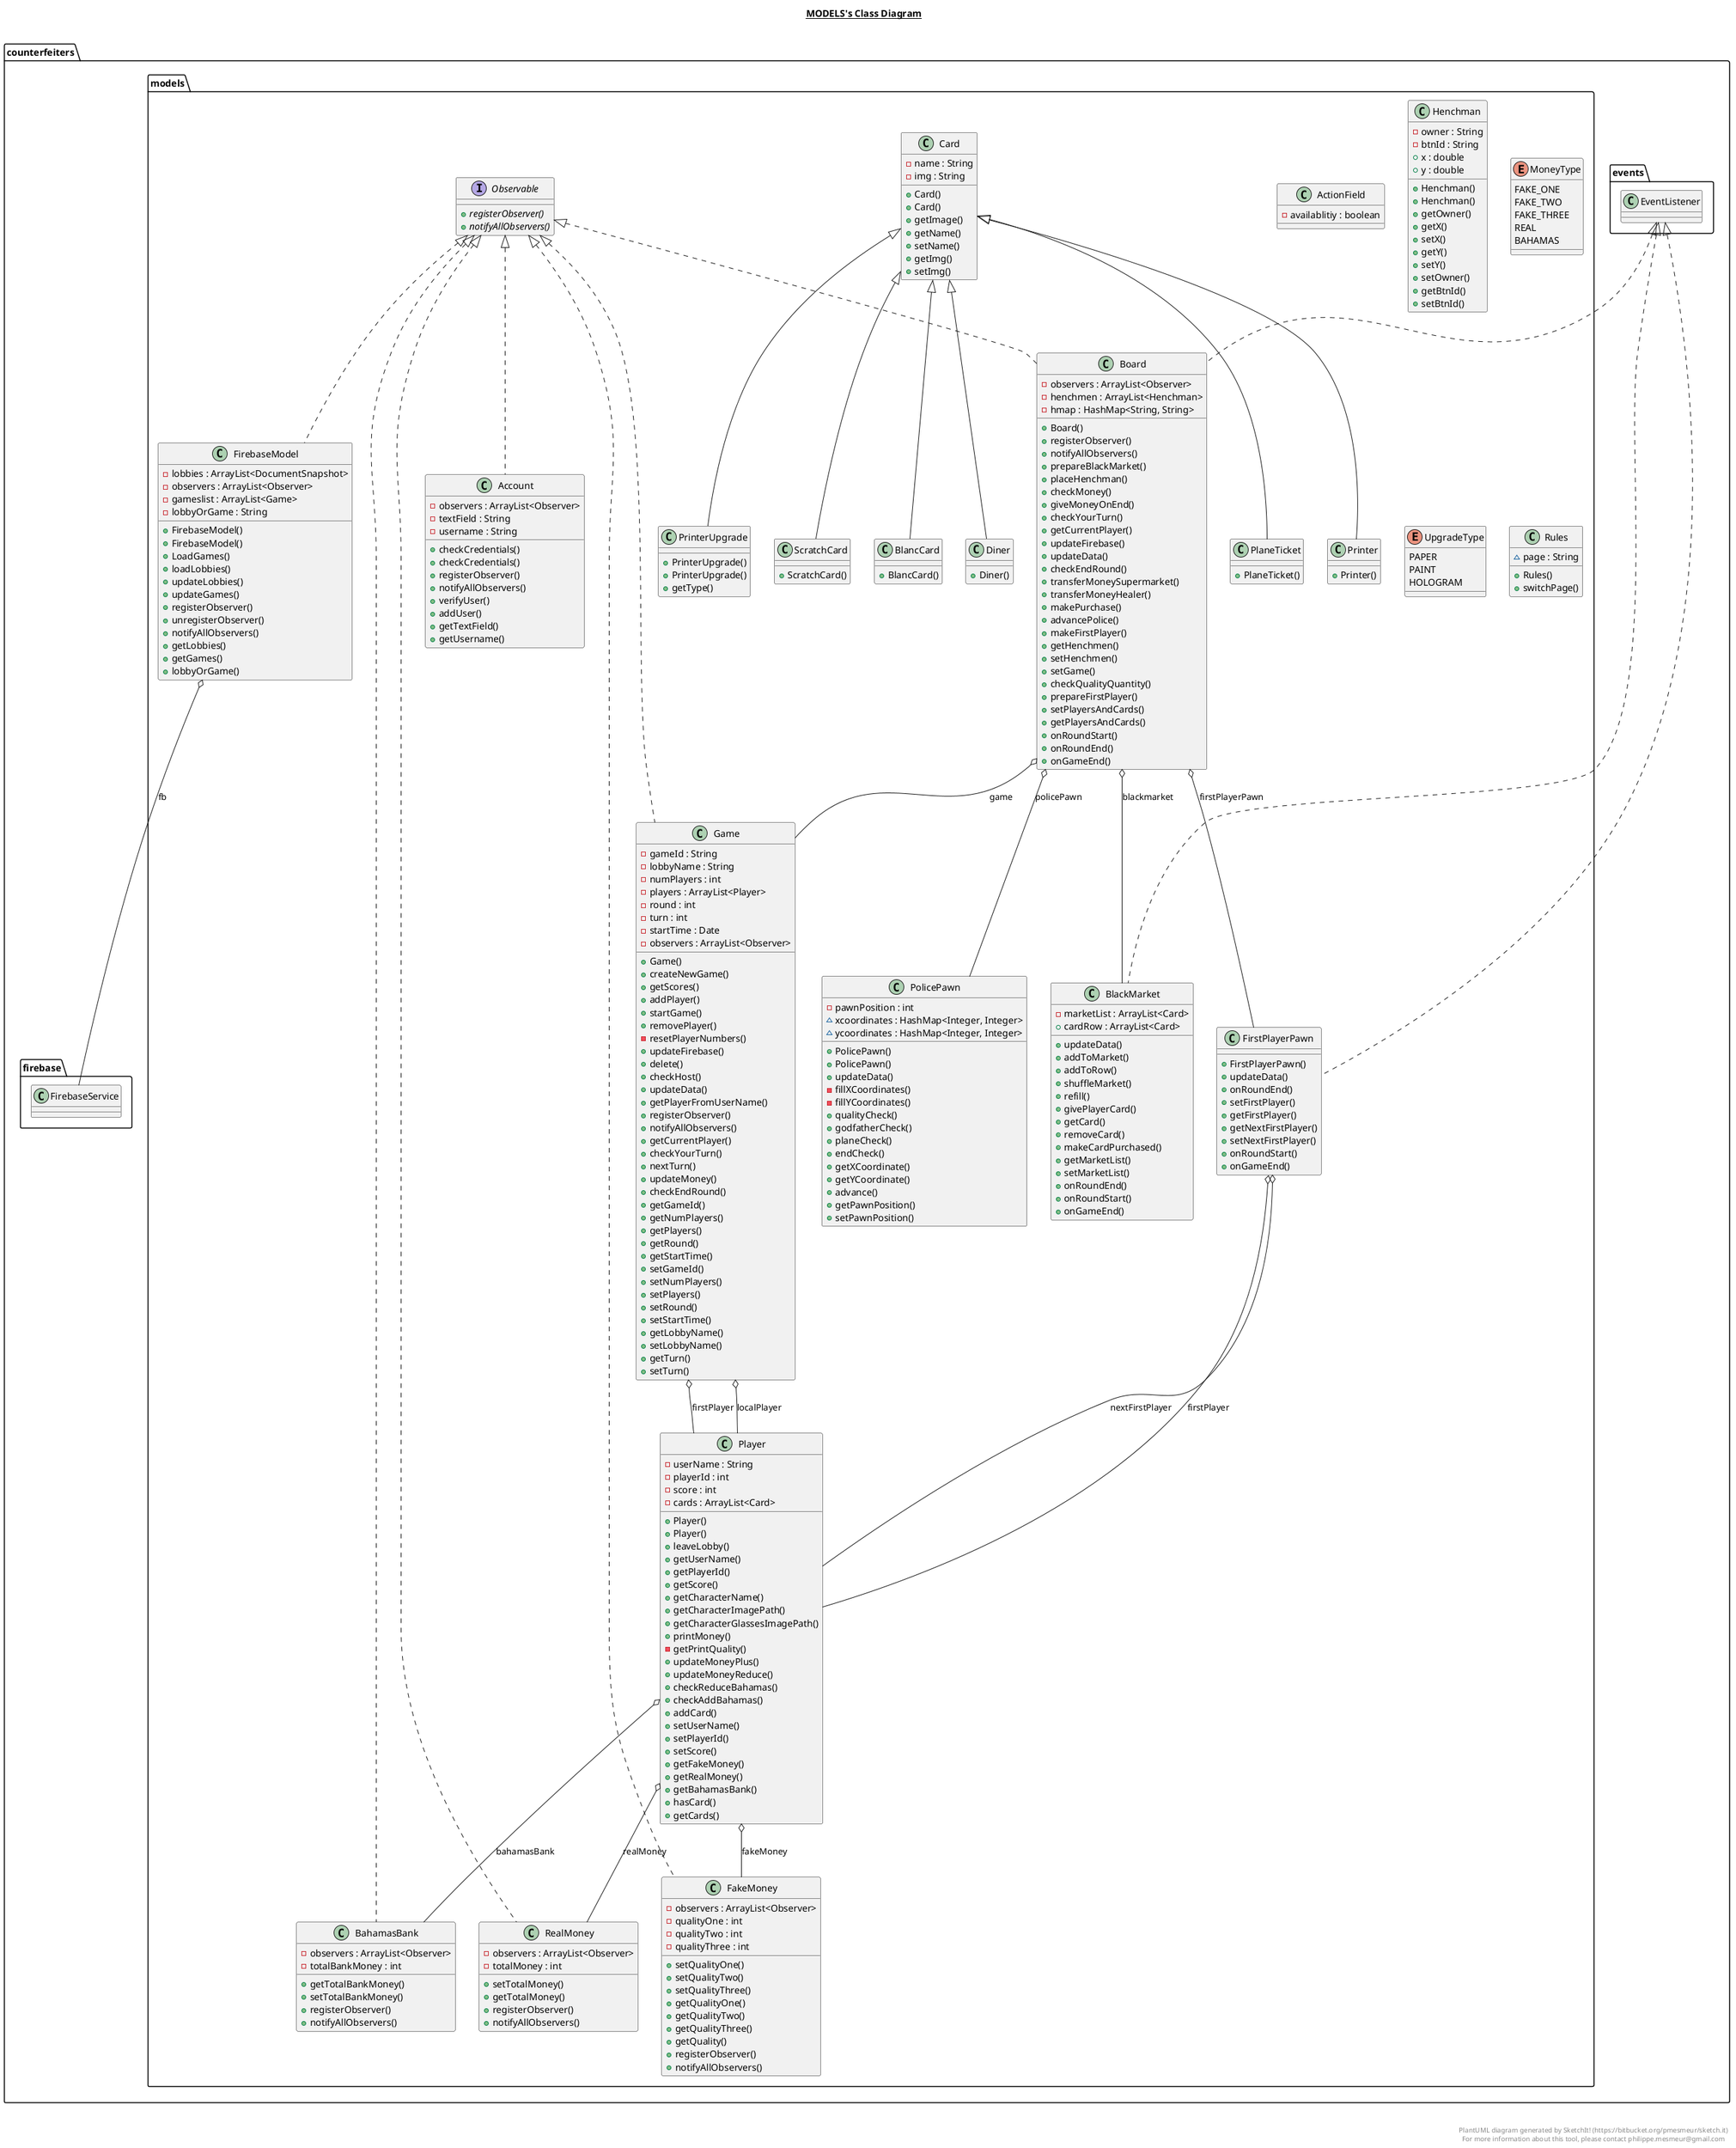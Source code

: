@startuml

title __MODELS's Class Diagram__\n

  namespace counterfeiters {
    namespace models {
      class counterfeiters.models.Account {
          - observers : ArrayList<Observer>
          - textField : String
          - username : String
          + checkCredentials()
          + checkCredentials()
          + registerObserver()
          + notifyAllObservers()
          + verifyUser()
          + addUser()
          + getTextField()
          + getUsername()
      }
    }
  }
  

  namespace counterfeiters {
    namespace models {
      class counterfeiters.models.ActionField {
          - availablitiy : boolean
      }
    }
  }
  

  namespace counterfeiters {
    namespace models {
      class counterfeiters.models.BahamasBank {
          - observers : ArrayList<Observer>
          - totalBankMoney : int
          + getTotalBankMoney()
          + setTotalBankMoney()
          + registerObserver()
          + notifyAllObservers()
      }
    }
  }
  

  namespace counterfeiters {
    namespace models {
      class counterfeiters.models.BlackMarket {
          - marketList : ArrayList<Card>
          + cardRow : ArrayList<Card>
          + updateData()
          + addToMarket()
          + addToRow()
          + shuffleMarket()
          + refill()
          + givePlayerCard()
          + getCard()
          + removeCard()
          + makeCardPurchased()
          + getMarketList()
          + setMarketList()
          + onRoundEnd()
          + onRoundStart()
          + onGameEnd()
      }
    }
  }
  

  namespace counterfeiters {
    namespace models {
      class counterfeiters.models.BlancCard {
          + BlancCard()
      }
    }
  }
  

  namespace counterfeiters {
    namespace models {
      class counterfeiters.models.Board {
          - observers : ArrayList<Observer>
          - henchmen : ArrayList<Henchman>
          - hmap : HashMap<String, String>
          + Board()
          + registerObserver()
          + notifyAllObservers()
          + prepareBlackMarket()
          + placeHenchman()
          + checkMoney()
          + giveMoneyOnEnd()
          + checkYourTurn()
          + getCurrentPlayer()
          + updateFirebase()
          + updateData()
          + checkEndRound()
          + transferMoneySupermarket()
          + transferMoneyHealer()
          + makePurchase()
          + advancePolice()
          + makeFirstPlayer()
          + getHenchmen()
          + setHenchmen()
          + setGame()
          + checkQualityQuantity()
          + prepareFirstPlayer()
          + setPlayersAndCards()
          + getPlayersAndCards()
          + onRoundStart()
          + onRoundEnd()
          + onGameEnd()
      }
    }
  }
  

  namespace counterfeiters {
    namespace models {
      class counterfeiters.models.Card {
          - name : String
          - img : String
          + Card()
          + Card()
          + getImage()
          + getName()
          + setName()
          + getImg()
          + setImg()
      }
    }
  }
  

  namespace counterfeiters {
    namespace models {
      class counterfeiters.models.Diner {
          + Diner()
      }
    }
  }
  

  namespace counterfeiters {
    namespace models {
      class counterfeiters.models.FakeMoney {
          - observers : ArrayList<Observer>
          - qualityOne : int
          - qualityTwo : int
          - qualityThree : int
          + setQualityOne()
          + setQualityTwo()
          + setQualityThree()
          + getQualityOne()
          + getQualityTwo()
          + getQualityThree()
          + getQuality()
          + registerObserver()
          + notifyAllObservers()
      }
    }
  }
  

  namespace counterfeiters {
    namespace models {
      class counterfeiters.models.FirebaseModel {
          - lobbies : ArrayList<DocumentSnapshot>
          - observers : ArrayList<Observer>
          - gameslist : ArrayList<Game>
          - lobbyOrGame : String
          + FirebaseModel()
          + FirebaseModel()
          + LoadGames()
          + loadLobbies()
          + updateLobbies()
          + updateGames()
          + registerObserver()
          + unregisterObserver()
          + notifyAllObservers()
          + getLobbies()
          + getGames()
          + lobbyOrGame()
      }
    }
  }
  

  namespace counterfeiters {
    namespace models {
      class counterfeiters.models.FirstPlayerPawn {
          + FirstPlayerPawn()
          + updateData()
          + onRoundEnd()
          + setFirstPlayer()
          + getFirstPlayer()
          + getNextFirstPlayer()
          + setNextFirstPlayer()
          + onRoundStart()
          + onGameEnd()
      }
    }
  }
  

  namespace counterfeiters {
    namespace models {
      class counterfeiters.models.Game {
          - gameId : String
          - lobbyName : String
          - numPlayers : int
          - players : ArrayList<Player>
          - round : int
          - turn : int
          - startTime : Date
          - observers : ArrayList<Observer>
          + Game()
          + createNewGame()
          + getScores()
          + addPlayer()
          + startGame()
          + removePlayer()
          - resetPlayerNumbers()
          + updateFirebase()
          + delete()
          + checkHost()
          + updateData()
          + getPlayerFromUserName()
          + registerObserver()
          + notifyAllObservers()
          + getCurrentPlayer()
          + checkYourTurn()
          + nextTurn()
          + updateMoney()
          + checkEndRound()
          + getGameId()
          + getNumPlayers()
          + getPlayers()
          + getRound()
          + getStartTime()
          + setGameId()
          + setNumPlayers()
          + setPlayers()
          + setRound()
          + setStartTime()
          + getLobbyName()
          + setLobbyName()
          + getTurn()
          + setTurn()
      }
    }
  }
  

  namespace counterfeiters {
    namespace models {
      class counterfeiters.models.Henchman {
          - owner : String
          - btnId : String
          + x : double
          + y : double
          + Henchman()
          + Henchman()
          + getOwner()
          + getX()
          + setX()
          + getY()
          + setY()
          + setOwner()
          + getBtnId()
          + setBtnId()
      }
    }
  }
  

  namespace counterfeiters {
    namespace models {
      enum MoneyType {
        FAKE_ONE
        FAKE_TWO
        FAKE_THREE
        REAL
        BAHAMAS
      }
    }
  }
  

  namespace counterfeiters {
    namespace models {
      interface counterfeiters.models.Observable {
          {abstract} + registerObserver()
          {abstract} + notifyAllObservers()
      }
    }
  }
  

  namespace counterfeiters {
    namespace models {
      class counterfeiters.models.PlaneTicket {
          + PlaneTicket()
      }
    }
  }
  

  namespace counterfeiters {
    namespace models {
      class counterfeiters.models.Player {
          - userName : String
          - playerId : int
          - score : int
          - cards : ArrayList<Card>
          + Player()
          + Player()
          + leaveLobby()
          + getUserName()
          + getPlayerId()
          + getScore()
          + getCharacterName()
          + getCharacterImagePath()
          + getCharacterGlassesImagePath()
          + printMoney()
          - getPrintQuality()
          + updateMoneyPlus()
          + updateMoneyReduce()
          + checkReduceBahamas()
          + checkAddBahamas()
          + addCard()
          + setUserName()
          + setPlayerId()
          + setScore()
          + getFakeMoney()
          + getRealMoney()
          + getBahamasBank()
          + hasCard()
          + getCards()
      }
    }
  }
  

  namespace counterfeiters {
    namespace models {
      class counterfeiters.models.PolicePawn {
          - pawnPosition : int
          ~ xcoordinates : HashMap<Integer, Integer>
          ~ ycoordinates : HashMap<Integer, Integer>
          + PolicePawn()
          + PolicePawn()
          + updateData()
          - fillXCoordinates()
          - fillYCoordinates()
          + qualityCheck()
          + godfatherCheck()
          + planeCheck()
          + endCheck()
          + getXCoordinate()
          + getYCoordinate()
          + advance()
          + getPawnPosition()
          + setPawnPosition()
      }
    }
  }
  

  namespace counterfeiters {
    namespace models {
      class counterfeiters.models.Printer {
          + Printer()
      }
    }
  }
  

  namespace counterfeiters {
    namespace models {
      class counterfeiters.models.PrinterUpgrade {
          + PrinterUpgrade()
          + PrinterUpgrade()
          + getType()
      }
    }
  }
  

  namespace counterfeiters {
    namespace models {
      enum UpgradeType {
        PAPER
        PAINT
        HOLOGRAM
      }
    }
  }
  

  namespace counterfeiters {
    namespace models {
      class counterfeiters.models.RealMoney {
          - observers : ArrayList<Observer>
          - totalMoney : int
          + setTotalMoney()
          + getTotalMoney()
          + registerObserver()
          + notifyAllObservers()
      }
    }
  }
  

  namespace counterfeiters {
    namespace models {
      class counterfeiters.models.Rules {
          ~ page : String
          + Rules()
          + switchPage()
      }
    }
  }
  

  namespace counterfeiters {
    namespace models {
      class counterfeiters.models.ScratchCard {
          + ScratchCard()
      }
    }
  }
  

  counterfeiters.models.Account .up.|> counterfeiters.models.Observable
  counterfeiters.models.BahamasBank .up.|> counterfeiters.models.Observable
  counterfeiters.models.BlackMarket .up.|> counterfeiters.events.EventListener
  counterfeiters.models.BlancCard -up-|> counterfeiters.models.Card
  counterfeiters.models.Board .up.|> counterfeiters.models.Observable
  counterfeiters.models.Board .up.|> counterfeiters.events.EventListener
  counterfeiters.models.Board o-- counterfeiters.models.BlackMarket : blackmarket
  counterfeiters.models.Board o-- counterfeiters.models.PolicePawn : policePawn
  counterfeiters.models.Board o-- counterfeiters.models.FirstPlayerPawn : firstPlayerPawn
  counterfeiters.models.Board o-- counterfeiters.models.Game : game
  counterfeiters.models.Diner -up-|> counterfeiters.models.Card
  counterfeiters.models.FakeMoney .up.|> counterfeiters.models.Observable
  counterfeiters.models.FirebaseModel .up.|> counterfeiters.models.Observable
  counterfeiters.models.FirebaseModel o-- counterfeiters.firebase.FirebaseService : fb
  counterfeiters.models.FirstPlayerPawn .up.|> counterfeiters.events.EventListener
  counterfeiters.models.FirstPlayerPawn o-- counterfeiters.models.Player : firstPlayer
  counterfeiters.models.FirstPlayerPawn o-- counterfeiters.models.Player : nextFirstPlayer
  counterfeiters.models.Game .up.|> counterfeiters.models.Observable
  counterfeiters.models.Game o-- counterfeiters.models.Player : firstPlayer
  counterfeiters.models.Game o-- counterfeiters.models.Player : localPlayer
  counterfeiters.models.PlaneTicket -up-|> counterfeiters.models.Card
  counterfeiters.models.Player o-- counterfeiters.models.FakeMoney : fakeMoney
  counterfeiters.models.Player o-- counterfeiters.models.RealMoney : realMoney
  counterfeiters.models.Player o-- counterfeiters.models.BahamasBank : bahamasBank
  counterfeiters.models.Printer -up-|> counterfeiters.models.Card
  counterfeiters.models.PrinterUpgrade -up-|> counterfeiters.models.Card
  counterfeiters.models.PrinterUpgrade o-- counterfeiters.models.PrinterUpgrade.UpgradeType : type
  counterfeiters.models.PrinterUpgrade +-down- counterfeiters.models.PrinterUpgrade.UpgradeType
  counterfeiters.models.RealMoney .up.|> counterfeiters.models.Observable
  counterfeiters.models.ScratchCard -up-|> counterfeiters.models.Card


right footer


PlantUML diagram generated by SketchIt! (https://bitbucket.org/pmesmeur/sketch.it)
For more information about this tool, please contact philippe.mesmeur@gmail.com
endfooter

@enduml
